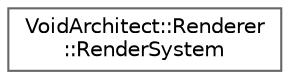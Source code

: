 digraph "Graphical Class Hierarchy"
{
 // LATEX_PDF_SIZE
  bgcolor="transparent";
  edge [fontname=Helvetica,fontsize=10,labelfontname=Helvetica,labelfontsize=10];
  node [fontname=Helvetica,fontsize=10,shape=box,height=0.2,width=0.4];
  rankdir="LR";
  Node0 [id="Node000000",label="VoidArchitect::Renderer\l::RenderSystem",height=0.2,width=0.4,color="grey40", fillcolor="white", style="filled",URL="$class_void_architect_1_1_renderer_1_1_render_system.html",tooltip=" "];
}
